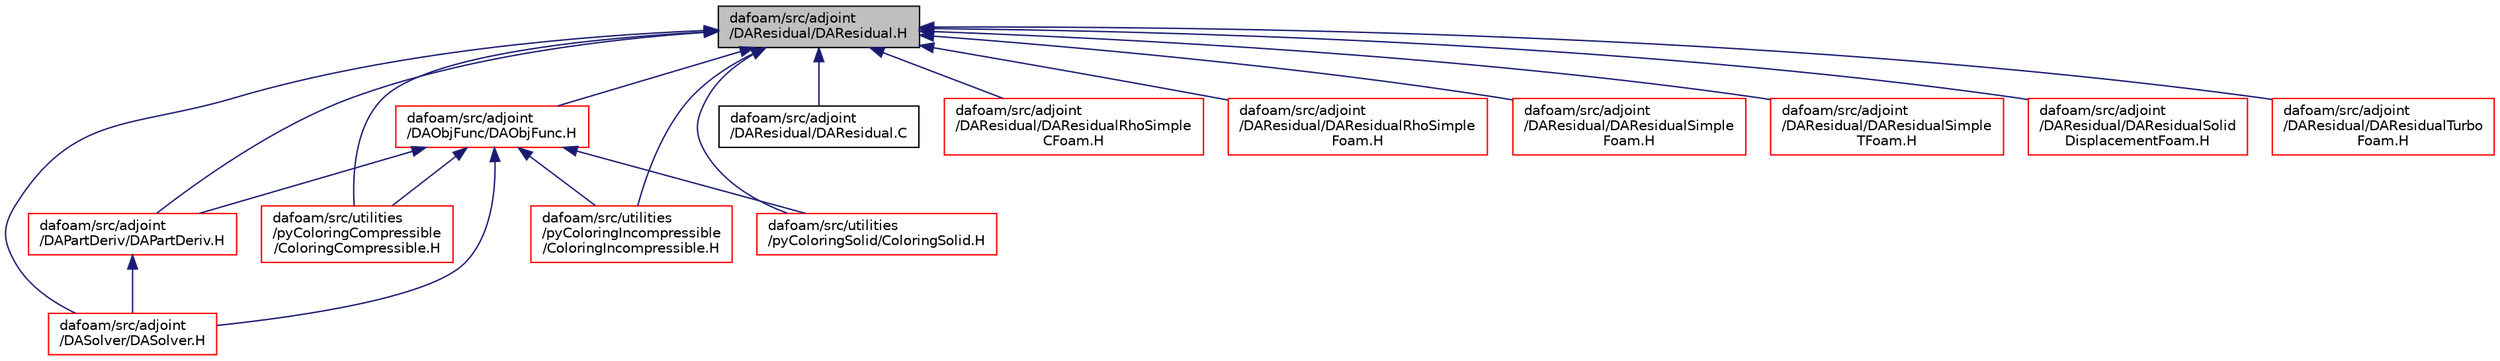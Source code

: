 digraph "dafoam/src/adjoint/DAResidual/DAResidual.H"
{
  bgcolor="transparent";
  edge [fontname="Helvetica",fontsize="10",labelfontname="Helvetica",labelfontsize="10"];
  node [fontname="Helvetica",fontsize="10",shape=record];
  Node29 [label="dafoam/src/adjoint\l/DAResidual/DAResidual.H",height=0.2,width=0.4,color="black", fillcolor="grey75", style="filled", fontcolor="black"];
  Node29 -> Node30 [dir="back",color="midnightblue",fontsize="10",style="solid",fontname="Helvetica"];
  Node30 [label="dafoam/src/adjoint\l/DAObjFunc/DAObjFunc.H",height=0.2,width=0.4,color="red",URL="$DAObjFunc_8H.html"];
  Node30 -> Node39 [dir="back",color="midnightblue",fontsize="10",style="solid",fontname="Helvetica"];
  Node39 [label="dafoam/src/adjoint\l/DAPartDeriv/DAPartDeriv.H",height=0.2,width=0.4,color="red",URL="$DAPartDeriv_8H.html"];
  Node39 -> Node57 [dir="back",color="midnightblue",fontsize="10",style="solid",fontname="Helvetica"];
  Node57 [label="dafoam/src/adjoint\l/DASolver/DASolver.H",height=0.2,width=0.4,color="red",URL="$DASolver_8H.html"];
  Node30 -> Node57 [dir="back",color="midnightblue",fontsize="10",style="solid",fontname="Helvetica"];
  Node30 -> Node73 [dir="back",color="midnightblue",fontsize="10",style="solid",fontname="Helvetica"];
  Node73 [label="dafoam/src/utilities\l/pyColoringCompressible\l/ColoringCompressible.H",height=0.2,width=0.4,color="red",URL="$ColoringCompressible_8H.html"];
  Node30 -> Node75 [dir="back",color="midnightblue",fontsize="10",style="solid",fontname="Helvetica"];
  Node75 [label="dafoam/src/utilities\l/pyColoringIncompressible\l/ColoringIncompressible.H",height=0.2,width=0.4,color="red",URL="$ColoringIncompressible_8H.html"];
  Node30 -> Node77 [dir="back",color="midnightblue",fontsize="10",style="solid",fontname="Helvetica"];
  Node77 [label="dafoam/src/utilities\l/pyColoringSolid/ColoringSolid.H",height=0.2,width=0.4,color="red",URL="$ColoringSolid_8H.html"];
  Node29 -> Node39 [dir="back",color="midnightblue",fontsize="10",style="solid",fontname="Helvetica"];
  Node29 -> Node90 [dir="back",color="midnightblue",fontsize="10",style="solid",fontname="Helvetica"];
  Node90 [label="dafoam/src/adjoint\l/DAResidual/DAResidual.C",height=0.2,width=0.4,color="black",URL="$DAResidual_8C.html"];
  Node29 -> Node91 [dir="back",color="midnightblue",fontsize="10",style="solid",fontname="Helvetica"];
  Node91 [label="dafoam/src/adjoint\l/DAResidual/DAResidualRhoSimple\lCFoam.H",height=0.2,width=0.4,color="red",URL="$DAResidualRhoSimpleCFoam_8H.html"];
  Node29 -> Node93 [dir="back",color="midnightblue",fontsize="10",style="solid",fontname="Helvetica"];
  Node93 [label="dafoam/src/adjoint\l/DAResidual/DAResidualRhoSimple\lFoam.H",height=0.2,width=0.4,color="red",URL="$DAResidualRhoSimpleFoam_8H.html"];
  Node29 -> Node95 [dir="back",color="midnightblue",fontsize="10",style="solid",fontname="Helvetica"];
  Node95 [label="dafoam/src/adjoint\l/DAResidual/DAResidualSimple\lFoam.H",height=0.2,width=0.4,color="red",URL="$DAResidualSimpleFoam_8H.html"];
  Node29 -> Node97 [dir="back",color="midnightblue",fontsize="10",style="solid",fontname="Helvetica"];
  Node97 [label="dafoam/src/adjoint\l/DAResidual/DAResidualSimple\lTFoam.H",height=0.2,width=0.4,color="red",URL="$DAResidualSimpleTFoam_8H.html"];
  Node29 -> Node99 [dir="back",color="midnightblue",fontsize="10",style="solid",fontname="Helvetica"];
  Node99 [label="dafoam/src/adjoint\l/DAResidual/DAResidualSolid\lDisplacementFoam.H",height=0.2,width=0.4,color="red",URL="$DAResidualSolidDisplacementFoam_8H.html"];
  Node29 -> Node101 [dir="back",color="midnightblue",fontsize="10",style="solid",fontname="Helvetica"];
  Node101 [label="dafoam/src/adjoint\l/DAResidual/DAResidualTurbo\lFoam.H",height=0.2,width=0.4,color="red",URL="$DAResidualTurboFoam_8H.html"];
  Node29 -> Node57 [dir="back",color="midnightblue",fontsize="10",style="solid",fontname="Helvetica"];
  Node29 -> Node73 [dir="back",color="midnightblue",fontsize="10",style="solid",fontname="Helvetica"];
  Node29 -> Node75 [dir="back",color="midnightblue",fontsize="10",style="solid",fontname="Helvetica"];
  Node29 -> Node77 [dir="back",color="midnightblue",fontsize="10",style="solid",fontname="Helvetica"];
}
